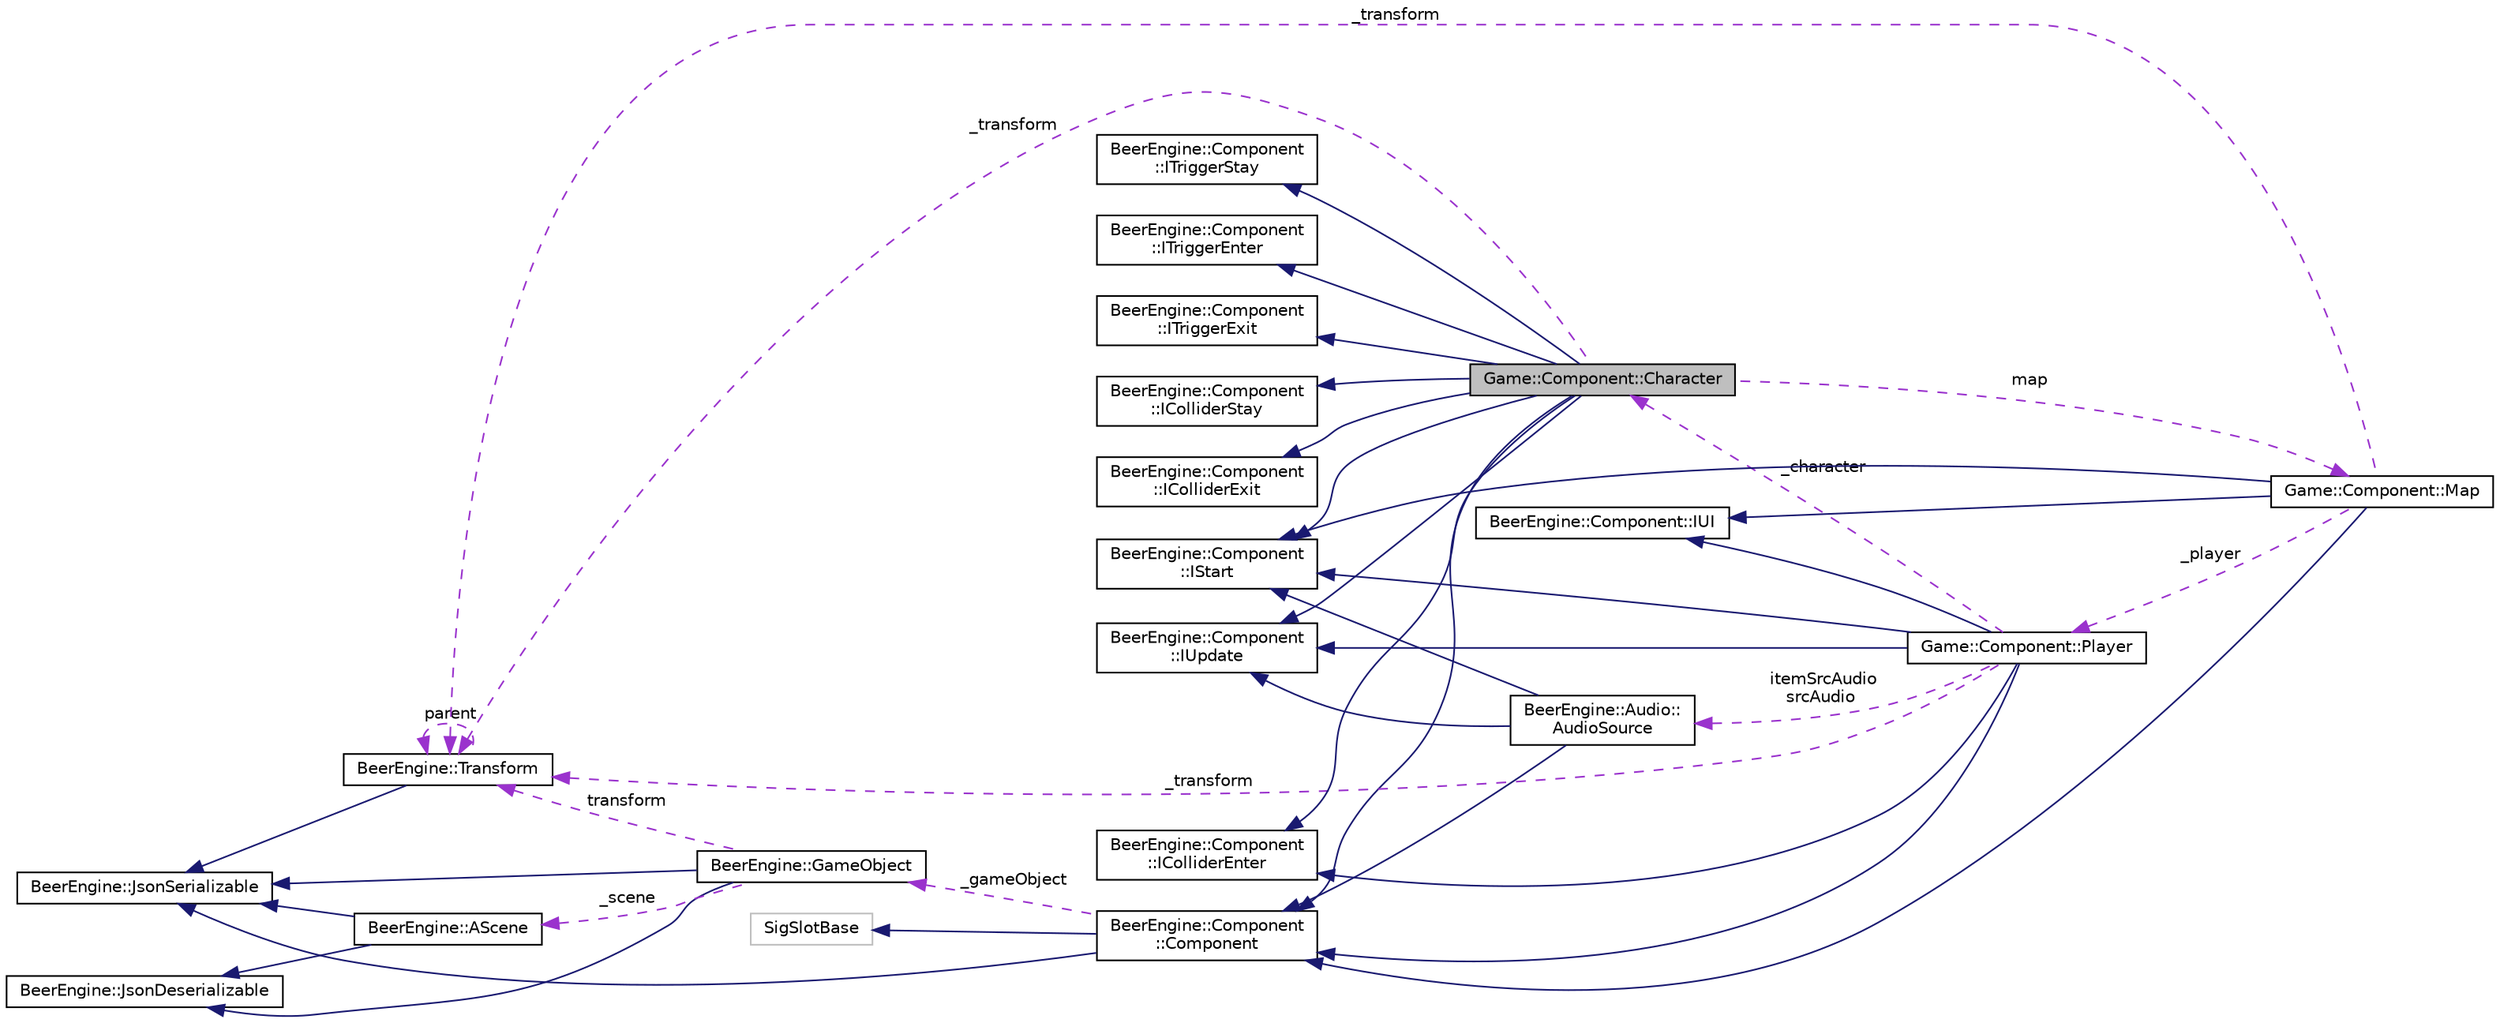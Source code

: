 digraph "Game::Component::Character"
{
  edge [fontname="Helvetica",fontsize="10",labelfontname="Helvetica",labelfontsize="10"];
  node [fontname="Helvetica",fontsize="10",shape=record];
  rankdir="LR";
  Node12 [label="Game::Component::Character",height=0.2,width=0.4,color="black", fillcolor="grey75", style="filled", fontcolor="black"];
  Node13 -> Node12 [dir="back",color="midnightblue",fontsize="10",style="solid",fontname="Helvetica"];
  Node13 [label="BeerEngine::Component\l::Component",height=0.2,width=0.4,color="black", fillcolor="white", style="filled",URL="$class_beer_engine_1_1_component_1_1_component.html"];
  Node14 -> Node13 [dir="back",color="midnightblue",fontsize="10",style="solid",fontname="Helvetica"];
  Node14 [label="BeerEngine::JsonSerializable",height=0.2,width=0.4,color="black", fillcolor="white", style="filled",URL="$class_beer_engine_1_1_json_serializable.html"];
  Node15 -> Node13 [dir="back",color="midnightblue",fontsize="10",style="solid",fontname="Helvetica"];
  Node15 [label="SigSlotBase",height=0.2,width=0.4,color="grey75", fillcolor="white", style="filled"];
  Node16 -> Node13 [dir="back",color="darkorchid3",fontsize="10",style="dashed",label=" _gameObject" ,fontname="Helvetica"];
  Node16 [label="BeerEngine::GameObject",height=0.2,width=0.4,color="black", fillcolor="white", style="filled",URL="$class_beer_engine_1_1_game_object.html"];
  Node14 -> Node16 [dir="back",color="midnightblue",fontsize="10",style="solid",fontname="Helvetica"];
  Node17 -> Node16 [dir="back",color="midnightblue",fontsize="10",style="solid",fontname="Helvetica"];
  Node17 [label="BeerEngine::JsonDeserializable",height=0.2,width=0.4,color="black", fillcolor="white", style="filled",URL="$class_beer_engine_1_1_json_deserializable.html"];
  Node18 -> Node16 [dir="back",color="darkorchid3",fontsize="10",style="dashed",label=" transform" ,fontname="Helvetica"];
  Node18 [label="BeerEngine::Transform",height=0.2,width=0.4,color="black", fillcolor="white", style="filled",URL="$class_beer_engine_1_1_transform.html",tooltip="classe representant la transformation d&#39;un object, position, rotation... "];
  Node14 -> Node18 [dir="back",color="midnightblue",fontsize="10",style="solid",fontname="Helvetica"];
  Node18 -> Node18 [dir="back",color="darkorchid3",fontsize="10",style="dashed",label=" parent" ,fontname="Helvetica"];
  Node19 -> Node16 [dir="back",color="darkorchid3",fontsize="10",style="dashed",label=" _scene" ,fontname="Helvetica"];
  Node19 [label="BeerEngine::AScene",height=0.2,width=0.4,color="black", fillcolor="white", style="filled",URL="$class_beer_engine_1_1_a_scene.html"];
  Node14 -> Node19 [dir="back",color="midnightblue",fontsize="10",style="solid",fontname="Helvetica"];
  Node17 -> Node19 [dir="back",color="midnightblue",fontsize="10",style="solid",fontname="Helvetica"];
  Node20 -> Node12 [dir="back",color="midnightblue",fontsize="10",style="solid",fontname="Helvetica"];
  Node20 [label="BeerEngine::Component\l::IStart",height=0.2,width=0.4,color="black", fillcolor="white", style="filled",URL="$class_beer_engine_1_1_component_1_1_i_start.html"];
  Node21 -> Node12 [dir="back",color="midnightblue",fontsize="10",style="solid",fontname="Helvetica"];
  Node21 [label="BeerEngine::Component\l::IUpdate",height=0.2,width=0.4,color="black", fillcolor="white", style="filled",URL="$class_beer_engine_1_1_component_1_1_i_update.html"];
  Node22 -> Node12 [dir="back",color="midnightblue",fontsize="10",style="solid",fontname="Helvetica"];
  Node22 [label="BeerEngine::Component\l::ITriggerStay",height=0.2,width=0.4,color="black", fillcolor="white", style="filled",URL="$class_beer_engine_1_1_component_1_1_i_trigger_stay.html"];
  Node23 -> Node12 [dir="back",color="midnightblue",fontsize="10",style="solid",fontname="Helvetica"];
  Node23 [label="BeerEngine::Component\l::ITriggerEnter",height=0.2,width=0.4,color="black", fillcolor="white", style="filled",URL="$class_beer_engine_1_1_component_1_1_i_trigger_enter.html"];
  Node24 -> Node12 [dir="back",color="midnightblue",fontsize="10",style="solid",fontname="Helvetica"];
  Node24 [label="BeerEngine::Component\l::ITriggerExit",height=0.2,width=0.4,color="black", fillcolor="white", style="filled",URL="$class_beer_engine_1_1_component_1_1_i_trigger_exit.html"];
  Node25 -> Node12 [dir="back",color="midnightblue",fontsize="10",style="solid",fontname="Helvetica"];
  Node25 [label="BeerEngine::Component\l::IColliderStay",height=0.2,width=0.4,color="black", fillcolor="white", style="filled",URL="$class_beer_engine_1_1_component_1_1_i_collider_stay.html"];
  Node26 -> Node12 [dir="back",color="midnightblue",fontsize="10",style="solid",fontname="Helvetica"];
  Node26 [label="BeerEngine::Component\l::IColliderEnter",height=0.2,width=0.4,color="black", fillcolor="white", style="filled",URL="$class_beer_engine_1_1_component_1_1_i_collider_enter.html"];
  Node27 -> Node12 [dir="back",color="midnightblue",fontsize="10",style="solid",fontname="Helvetica"];
  Node27 [label="BeerEngine::Component\l::IColliderExit",height=0.2,width=0.4,color="black", fillcolor="white", style="filled",URL="$class_beer_engine_1_1_component_1_1_i_collider_exit.html"];
  Node18 -> Node12 [dir="back",color="darkorchid3",fontsize="10",style="dashed",label=" _transform" ,fontname="Helvetica"];
  Node28 -> Node12 [dir="back",color="darkorchid3",fontsize="10",style="dashed",label=" map" ,fontname="Helvetica"];
  Node28 [label="Game::Component::Map",height=0.2,width=0.4,color="black", fillcolor="white", style="filled",URL="$class_game_1_1_component_1_1_map.html"];
  Node13 -> Node28 [dir="back",color="midnightblue",fontsize="10",style="solid",fontname="Helvetica"];
  Node20 -> Node28 [dir="back",color="midnightblue",fontsize="10",style="solid",fontname="Helvetica"];
  Node29 -> Node28 [dir="back",color="midnightblue",fontsize="10",style="solid",fontname="Helvetica"];
  Node29 [label="BeerEngine::Component::IUI",height=0.2,width=0.4,color="black", fillcolor="white", style="filled",URL="$class_beer_engine_1_1_component_1_1_i_u_i.html"];
  Node18 -> Node28 [dir="back",color="darkorchid3",fontsize="10",style="dashed",label=" _transform" ,fontname="Helvetica"];
  Node30 -> Node28 [dir="back",color="darkorchid3",fontsize="10",style="dashed",label=" _player" ,fontname="Helvetica"];
  Node30 [label="Game::Component::Player",height=0.2,width=0.4,color="black", fillcolor="white", style="filled",URL="$class_game_1_1_component_1_1_player.html"];
  Node13 -> Node30 [dir="back",color="midnightblue",fontsize="10",style="solid",fontname="Helvetica"];
  Node20 -> Node30 [dir="back",color="midnightblue",fontsize="10",style="solid",fontname="Helvetica"];
  Node21 -> Node30 [dir="back",color="midnightblue",fontsize="10",style="solid",fontname="Helvetica"];
  Node29 -> Node30 [dir="back",color="midnightblue",fontsize="10",style="solid",fontname="Helvetica"];
  Node26 -> Node30 [dir="back",color="midnightblue",fontsize="10",style="solid",fontname="Helvetica"];
  Node12 -> Node30 [dir="back",color="darkorchid3",fontsize="10",style="dashed",label=" _character" ,fontname="Helvetica"];
  Node18 -> Node30 [dir="back",color="darkorchid3",fontsize="10",style="dashed",label=" _transform" ,fontname="Helvetica"];
  Node31 -> Node30 [dir="back",color="darkorchid3",fontsize="10",style="dashed",label=" itemSrcAudio\nsrcAudio" ,fontname="Helvetica"];
  Node31 [label="BeerEngine::Audio::\lAudioSource",height=0.2,width=0.4,color="black", fillcolor="white", style="filled",URL="$class_beer_engine_1_1_audio_1_1_audio_source.html"];
  Node13 -> Node31 [dir="back",color="midnightblue",fontsize="10",style="solid",fontname="Helvetica"];
  Node20 -> Node31 [dir="back",color="midnightblue",fontsize="10",style="solid",fontname="Helvetica"];
  Node21 -> Node31 [dir="back",color="midnightblue",fontsize="10",style="solid",fontname="Helvetica"];
}

